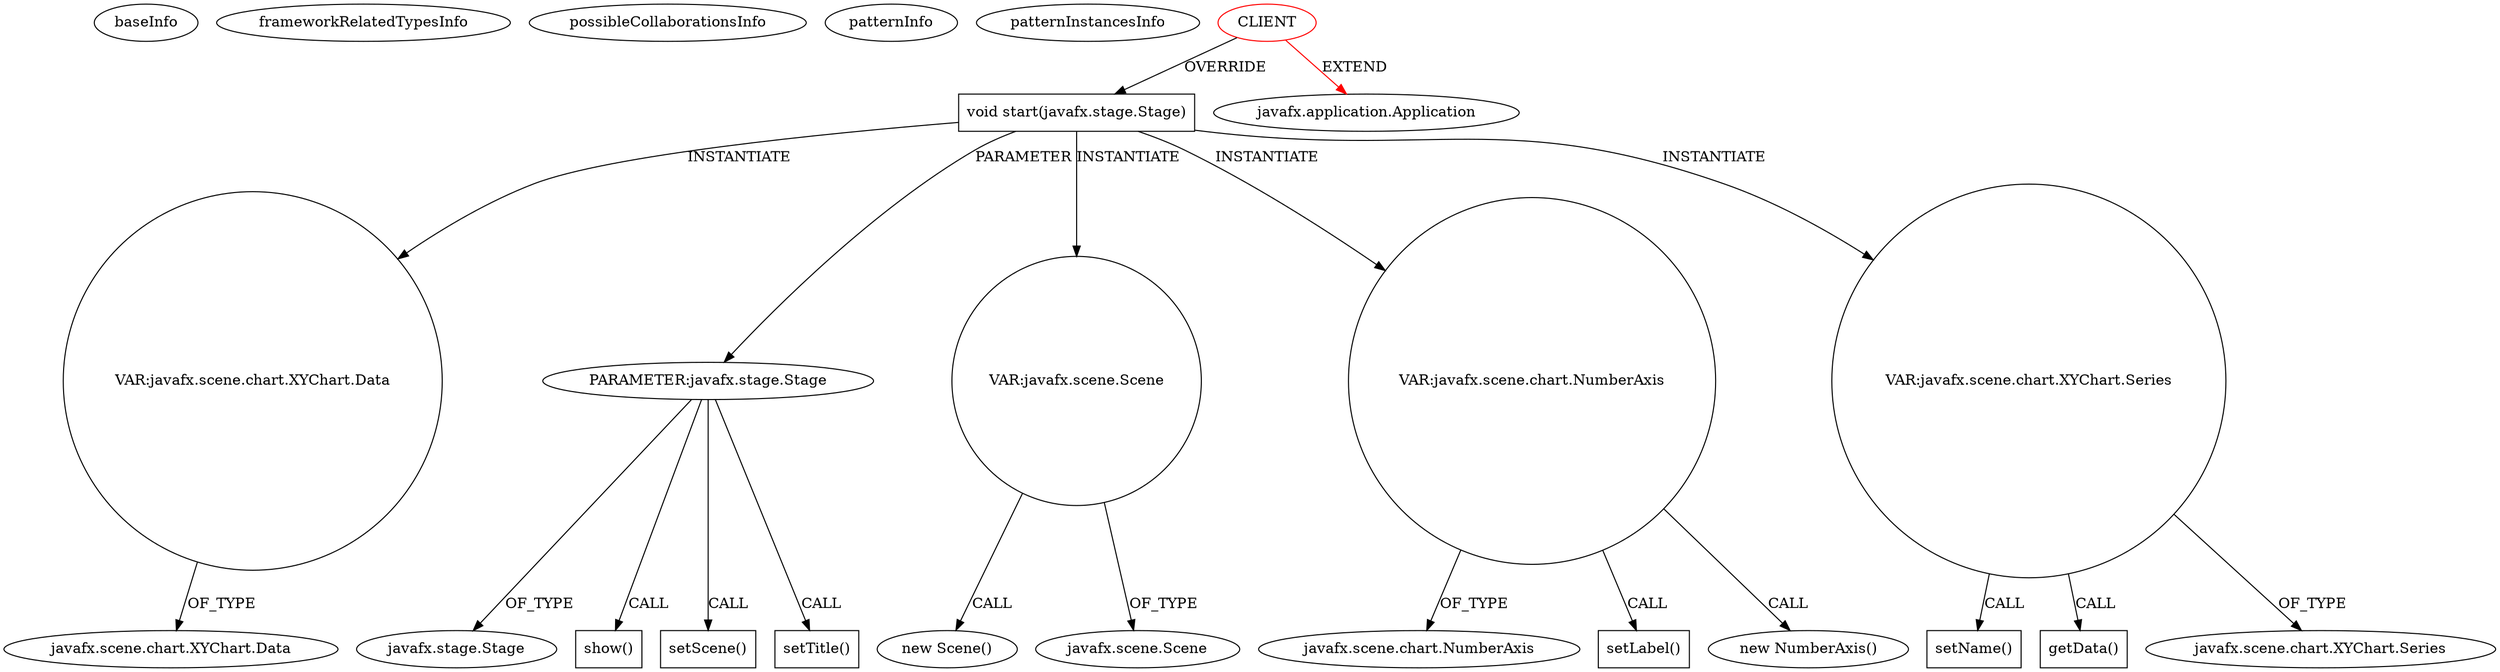 digraph {
baseInfo[graphId=2978,category="pattern",isAnonymous=false,possibleRelation=false]
frameworkRelatedTypesInfo[0="javafx.application.Application"]
possibleCollaborationsInfo[]
patternInfo[frequency=2.0,patternRootClient=0]
patternInstancesInfo[0="bdkosher-card-games~/bdkosher-card-games/card-games-master/src/org/washcom/cardgames/war/WarHistogram.java~WarHistogram~1994",1="srikarr-Woot~/srikarr-Woot/Woot-master/src/Woot.java~Woot~4256"]
36[label="javafx.scene.chart.XYChart.Data",vertexType="FRAMEWORK_CLASS_TYPE",isFrameworkType=false]
35[label="VAR:javafx.scene.chart.XYChart.Data",vertexType="VARIABLE_EXPRESION",isFrameworkType=false,shape=circle]
4[label="void start(javafx.stage.Stage)",vertexType="OVERRIDING_METHOD_DECLARATION",isFrameworkType=false,shape=box]
0[label="CLIENT",vertexType="ROOT_CLIENT_CLASS_DECLARATION",isFrameworkType=false,color=red]
5[label="PARAMETER:javafx.stage.Stage",vertexType="PARAMETER_DECLARATION",isFrameworkType=false]
6[label="javafx.stage.Stage",vertexType="FRAMEWORK_CLASS_TYPE",isFrameworkType=false]
97[label="show()",vertexType="INSIDE_CALL",isFrameworkType=false,shape=box]
1[label="javafx.application.Application",vertexType="FRAMEWORK_CLASS_TYPE",isFrameworkType=false]
13[label="VAR:javafx.scene.Scene",vertexType="VARIABLE_EXPRESION",isFrameworkType=false,shape=circle]
12[label="new Scene()",vertexType="CONSTRUCTOR_CALL",isFrameworkType=false]
62[label="VAR:javafx.scene.chart.NumberAxis",vertexType="VARIABLE_EXPRESION",isFrameworkType=false,shape=circle]
63[label="javafx.scene.chart.NumberAxis",vertexType="FRAMEWORK_CLASS_TYPE",isFrameworkType=false]
68[label="setLabel()",vertexType="INSIDE_CALL",isFrameworkType=false,shape=box]
95[label="setScene()",vertexType="INSIDE_CALL",isFrameworkType=false,shape=box]
14[label="javafx.scene.Scene",vertexType="FRAMEWORK_CLASS_TYPE",isFrameworkType=false]
28[label="VAR:javafx.scene.chart.XYChart.Series",vertexType="VARIABLE_EXPRESION",isFrameworkType=false,shape=circle]
31[label="setName()",vertexType="INSIDE_CALL",isFrameworkType=false,shape=box]
33[label="getData()",vertexType="INSIDE_CALL",isFrameworkType=false,shape=box]
29[label="javafx.scene.chart.XYChart.Series",vertexType="FRAMEWORK_CLASS_TYPE",isFrameworkType=false]
8[label="setTitle()",vertexType="INSIDE_CALL",isFrameworkType=false,shape=box]
61[label="new NumberAxis()",vertexType="CONSTRUCTOR_CALL",isFrameworkType=false]
13->12[label="CALL"]
4->28[label="INSTANTIATE"]
4->13[label="INSTANTIATE"]
62->61[label="CALL"]
4->5[label="PARAMETER"]
28->29[label="OF_TYPE"]
35->36[label="OF_TYPE"]
0->1[label="EXTEND",color=red]
4->62[label="INSTANTIATE"]
4->35[label="INSTANTIATE"]
28->33[label="CALL"]
5->6[label="OF_TYPE"]
5->8[label="CALL"]
0->4[label="OVERRIDE"]
13->14[label="OF_TYPE"]
5->95[label="CALL"]
62->68[label="CALL"]
28->31[label="CALL"]
5->97[label="CALL"]
62->63[label="OF_TYPE"]
}
